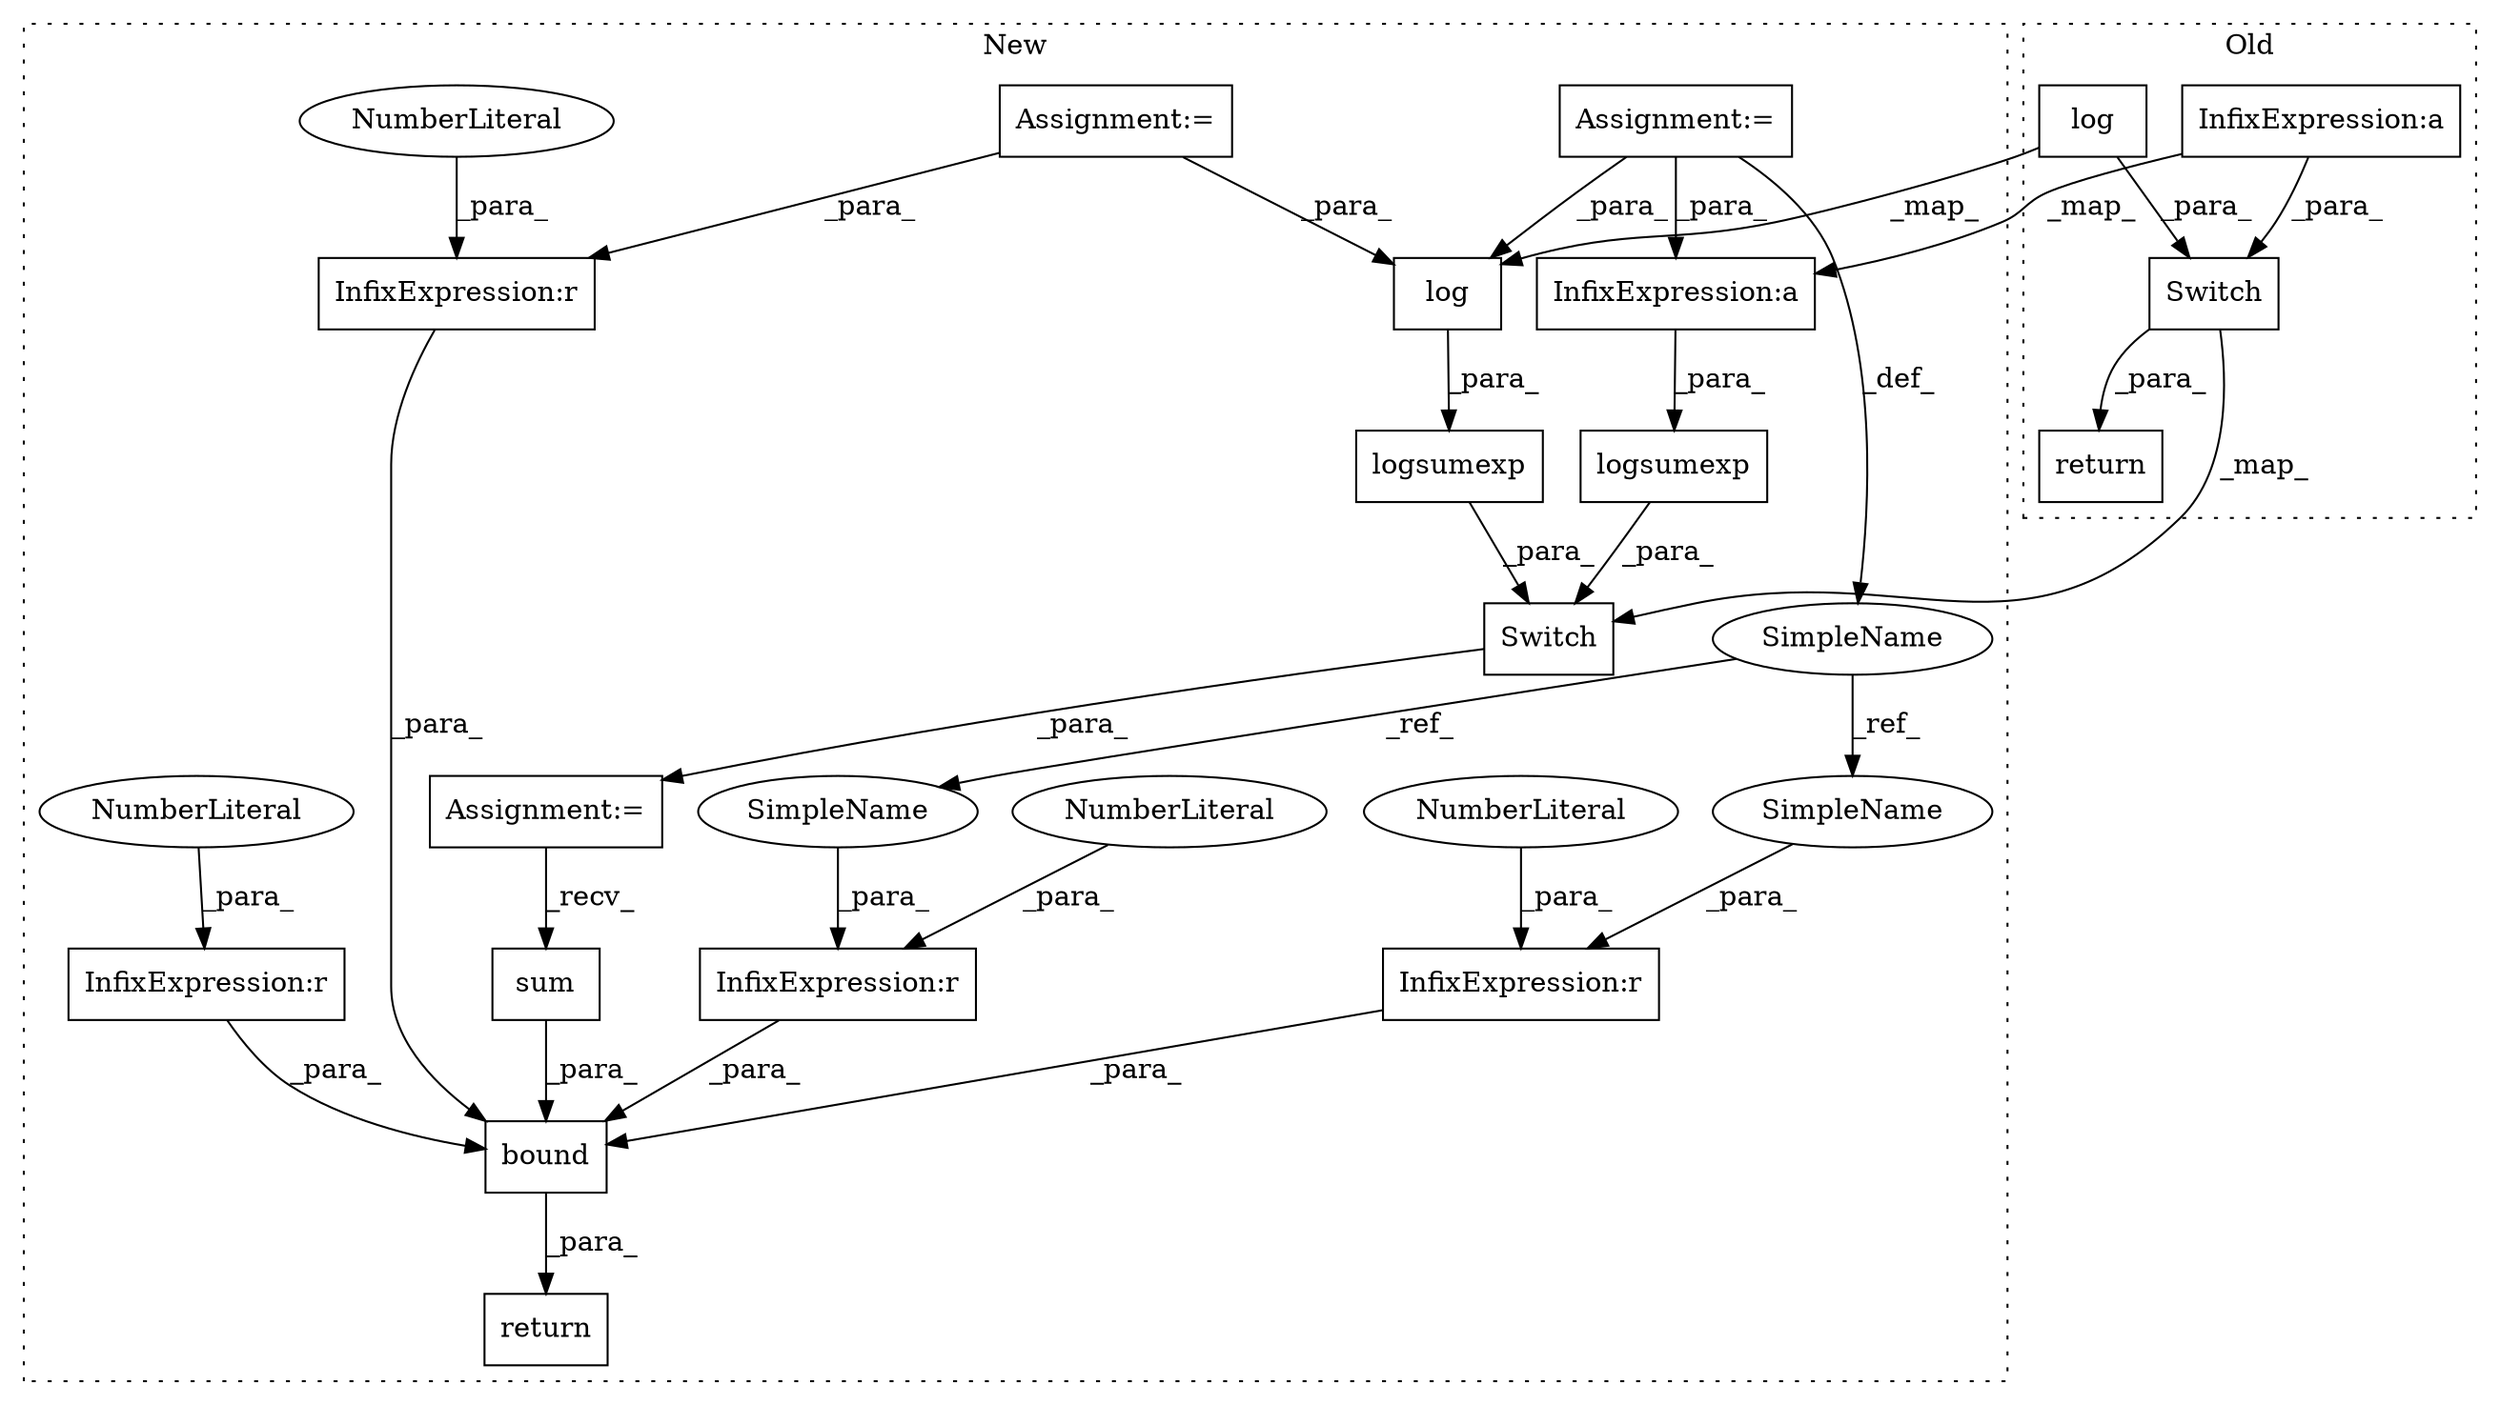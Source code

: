digraph G {
subgraph cluster0 {
1 [label="return" a="41" s="19607" l="7" shape="box"];
8 [label="Switch" a="32" s="19628,19798" l="7,1" shape="box"];
18 [label="InfixExpression:a" a="27" s="19672" l="3" shape="box"];
21 [label="log" a="32" s="19709,19797" l="4,1" shape="box"];
label = "Old";
style="dotted";
}
subgraph cluster1 {
2 [label="bound" a="32" s="20288,20354" l="6,1" shape="box"];
3 [label="return" a="41" s="20281" l="7" shape="box"];
4 [label="Assignment:=" a="7" s="20079" l="1" shape="box"];
5 [label="Assignment:=" a="7" s="20043" l="1" shape="box"];
6 [label="InfixExpression:r" a="27" s="20321" l="4" shape="box"];
7 [label="NumberLiteral" a="34" s="20320" l="1" shape="ellipse"];
9 [label="Switch" a="32" s="20117,20274" l="7,1" shape="box"];
10 [label="logsumexp" a="32" s="20190,20273" l="10,1" shape="box"];
11 [label="InfixExpression:r" a="27" s="20332" l="4" shape="box"];
12 [label="InfixExpression:r" a="27" s="20310" l="4" shape="box"];
13 [label="NumberLiteral" a="34" s="20336" l="1" shape="ellipse"];
14 [label="InfixExpression:r" a="27" s="20350" l="3" shape="box"];
15 [label="NumberLiteral" a="34" s="20353" l="1" shape="ellipse"];
16 [label="NumberLiteral" a="34" s="20309" l="1" shape="ellipse"];
17 [label="logsumexp" a="32" s="20134,20188" l="10,1" shape="box"];
19 [label="InfixExpression:a" a="27" s="20166" l="3" shape="box"];
20 [label="log" a="32" s="20214,20272" l="4,1" shape="box"];
22 [label="sum" a="32" s="20303" l="5" shape="box"];
23 [label="SimpleName" a="42" s="20076" l="3" shape="ellipse"];
24 [label="Assignment:=" a="7" s="20102" l="1" shape="box"];
25 [label="SimpleName" a="42" s="20325" l="3" shape="ellipse"];
26 [label="SimpleName" a="42" s="20329" l="3" shape="ellipse"];
label = "New";
style="dotted";
}
2 -> 3 [label="_para_"];
4 -> 19 [label="_para_"];
4 -> 20 [label="_para_"];
4 -> 23 [label="_def_"];
5 -> 20 [label="_para_"];
5 -> 14 [label="_para_"];
6 -> 2 [label="_para_"];
7 -> 6 [label="_para_"];
8 -> 9 [label="_map_"];
8 -> 1 [label="_para_"];
9 -> 24 [label="_para_"];
10 -> 9 [label="_para_"];
11 -> 2 [label="_para_"];
12 -> 2 [label="_para_"];
13 -> 11 [label="_para_"];
14 -> 2 [label="_para_"];
15 -> 14 [label="_para_"];
16 -> 12 [label="_para_"];
17 -> 9 [label="_para_"];
18 -> 8 [label="_para_"];
18 -> 19 [label="_map_"];
19 -> 17 [label="_para_"];
20 -> 10 [label="_para_"];
21 -> 8 [label="_para_"];
21 -> 20 [label="_map_"];
22 -> 2 [label="_para_"];
23 -> 25 [label="_ref_"];
23 -> 26 [label="_ref_"];
24 -> 22 [label="_recv_"];
25 -> 6 [label="_para_"];
26 -> 11 [label="_para_"];
}